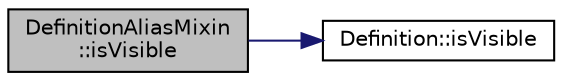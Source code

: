 digraph "DefinitionAliasMixin::isVisible"
{
 // LATEX_PDF_SIZE
  edge [fontname="Helvetica",fontsize="10",labelfontname="Helvetica",labelfontsize="10"];
  node [fontname="Helvetica",fontsize="10",shape=record];
  rankdir="LR";
  Node1 [label="DefinitionAliasMixin\l::isVisible",height=0.2,width=0.4,color="black", fillcolor="grey75", style="filled", fontcolor="black",tooltip=" "];
  Node1 -> Node2 [color="midnightblue",fontsize="10",style="solid",fontname="Helvetica"];
  Node2 [label="Definition::isVisible",height=0.2,width=0.4,color="black", fillcolor="white", style="filled",URL="$classDefinition.html#a04e01b6c2bf678264968bccef3b0945d",tooltip=" "];
}
